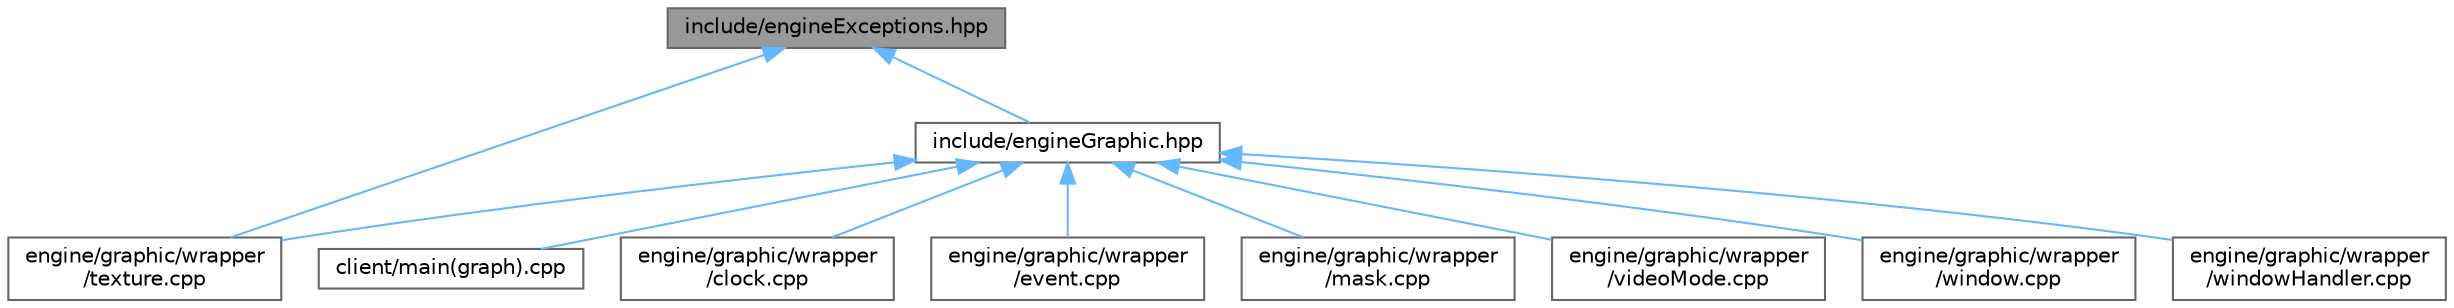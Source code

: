 digraph "include/engineExceptions.hpp"
{
 // LATEX_PDF_SIZE
  bgcolor="transparent";
  edge [fontname=Helvetica,fontsize=10,labelfontname=Helvetica,labelfontsize=10];
  node [fontname=Helvetica,fontsize=10,shape=box,height=0.2,width=0.4];
  Node1 [label="include/engineExceptions.hpp",height=0.2,width=0.4,color="gray40", fillcolor="grey60", style="filled", fontcolor="black",tooltip=" "];
  Node1 -> Node2 [dir="back",color="steelblue1",style="solid"];
  Node2 [label="engine/graphic/wrapper\l/texture.cpp",height=0.2,width=0.4,color="grey40", fillcolor="white", style="filled",URL="$texture_8cpp.html",tooltip=" "];
  Node1 -> Node3 [dir="back",color="steelblue1",style="solid"];
  Node3 [label="include/engineGraphic.hpp",height=0.2,width=0.4,color="grey40", fillcolor="white", style="filled",URL="$engineGraphic_8hpp.html",tooltip=" "];
  Node3 -> Node4 [dir="back",color="steelblue1",style="solid"];
  Node4 [label="client/main(graph).cpp",height=0.2,width=0.4,color="grey40", fillcolor="white", style="filled",URL="$main_07graph_08_8cpp.html",tooltip=" "];
  Node3 -> Node5 [dir="back",color="steelblue1",style="solid"];
  Node5 [label="engine/graphic/wrapper\l/clock.cpp",height=0.2,width=0.4,color="grey40", fillcolor="white", style="filled",URL="$clock_8cpp.html",tooltip=" "];
  Node3 -> Node6 [dir="back",color="steelblue1",style="solid"];
  Node6 [label="engine/graphic/wrapper\l/event.cpp",height=0.2,width=0.4,color="grey40", fillcolor="white", style="filled",URL="$event_8cpp.html",tooltip=" "];
  Node3 -> Node7 [dir="back",color="steelblue1",style="solid"];
  Node7 [label="engine/graphic/wrapper\l/mask.cpp",height=0.2,width=0.4,color="grey40", fillcolor="white", style="filled",URL="$mask_8cpp.html",tooltip=" "];
  Node3 -> Node2 [dir="back",color="steelblue1",style="solid"];
  Node3 -> Node8 [dir="back",color="steelblue1",style="solid"];
  Node8 [label="engine/graphic/wrapper\l/videoMode.cpp",height=0.2,width=0.4,color="grey40", fillcolor="white", style="filled",URL="$videoMode_8cpp.html",tooltip=" "];
  Node3 -> Node9 [dir="back",color="steelblue1",style="solid"];
  Node9 [label="engine/graphic/wrapper\l/window.cpp",height=0.2,width=0.4,color="grey40", fillcolor="white", style="filled",URL="$window_8cpp.html",tooltip=" "];
  Node3 -> Node10 [dir="back",color="steelblue1",style="solid"];
  Node10 [label="engine/graphic/wrapper\l/windowHandler.cpp",height=0.2,width=0.4,color="grey40", fillcolor="white", style="filled",URL="$windowHandler_8cpp.html",tooltip=" "];
}
